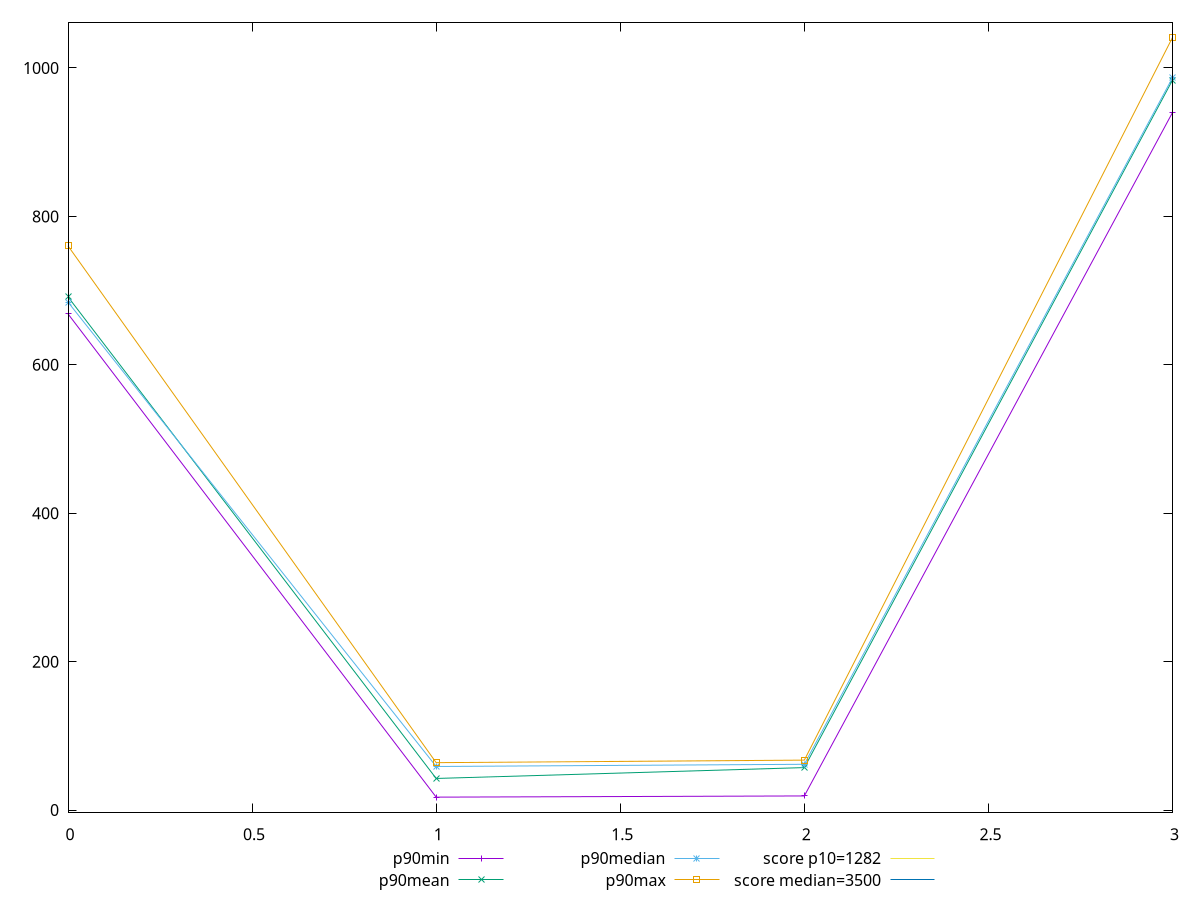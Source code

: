 reset

$p90Min <<EOF
0 668.6720000000007
1 17.451999999999998
2 19.087999999999994
3 940.0080000000006
EOF

$p90Mean <<EOF
0 691.5662127659581
1 42.63370212765955
2 57.2815319148936
3 983.6445531914898
EOF

$p90Median <<EOF
0 684.4980000000004
1 58.76999999999998
2 61.72799999999998
3 986.8980000000003
EOF

$p90Max <<EOF
0 760.3160000000003
1 63.91999999999997
2 67.34399999999997
3 1041.1000000000008
EOF

set key outside below
set xrange [0:3]
set yrange [-3.02096000000002:1061.5729600000009]
set trange [-3.02096000000002:1061.5729600000009]
set terminal svg size 640, 560 enhanced background rgb 'white'
set output "reports/report_00032_2021-02-25T10-28-15.087Z/bootup-time/progression/value.svg"

plot $p90Min title "p90min" with linespoints, \
     $p90Mean title "p90mean" with linespoints, \
     $p90Median title "p90median" with linespoints, \
     $p90Max title "p90max" with linespoints, \
     1282 title "score p10=1282", \
     3500 title "score median=3500"

reset
